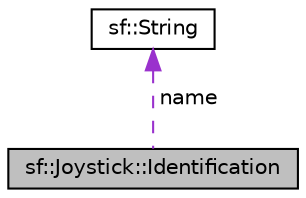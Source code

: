 digraph "sf::Joystick::Identification"
{
  edge [fontname="Helvetica",fontsize="10",labelfontname="Helvetica",labelfontsize="10"];
  node [fontname="Helvetica",fontsize="10",shape=record];
  Node1 [label="sf::Joystick::Identification",height=0.2,width=0.4,color="black", fillcolor="grey75", style="filled", fontcolor="black"];
  Node2 -> Node1 [dir="back",color="darkorchid3",fontsize="10",style="dashed",label=" name" ,fontname="Helvetica"];
  Node2 [label="sf::String",height=0.2,width=0.4,color="black", fillcolor="white", style="filled",URL="$classsf_1_1_string.html",tooltip="Utility string class that automatically handles conversions between types and encodings. "];
}
